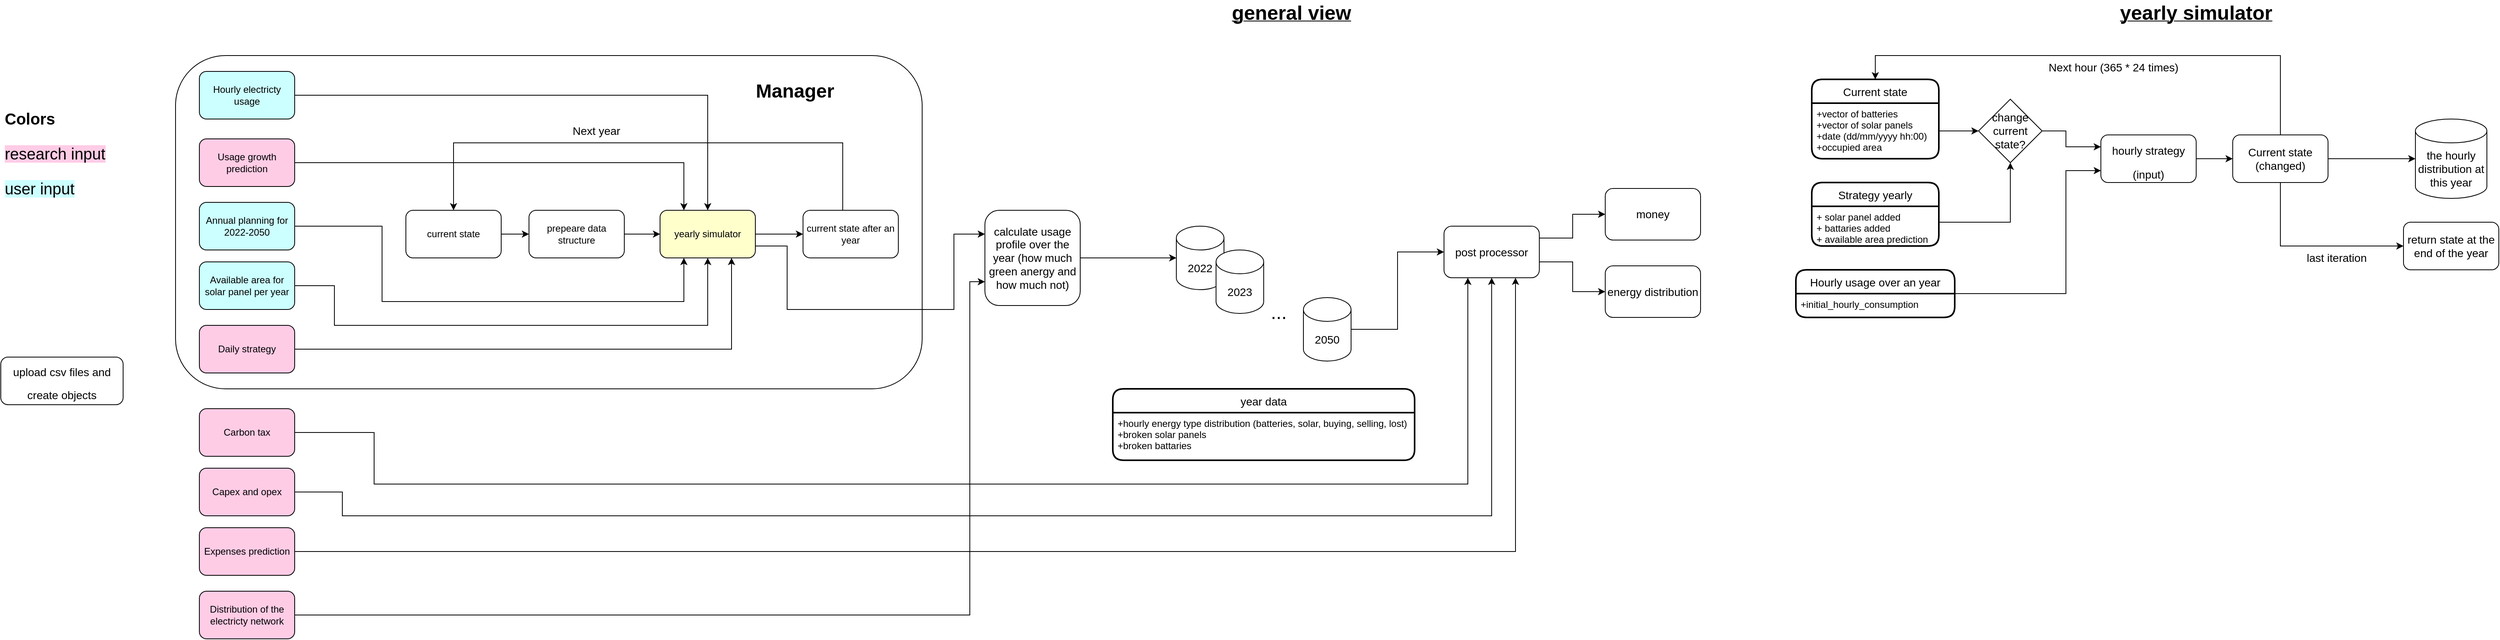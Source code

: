 <mxfile version="20.6.0" type="device"><diagram id="UhXmEF4lkKNBd5F0y1iQ" name="‫עמוד-1‬"><mxGraphModel dx="5321" dy="1216" grid="1" gridSize="10" guides="1" tooltips="1" connect="1" arrows="1" fold="1" page="1" pageScale="1" pageWidth="827" pageHeight="1169" math="0" shadow="0"><root><mxCell id="0"/><mxCell id="1" parent="0"/><mxCell id="jVOCyEp6Y8YruyY4rG1j-50" value="" style="rounded=1;whiteSpace=wrap;html=1;labelBackgroundColor=none;fontSize=14;fillColor=#FFFFFF;" vertex="1" parent="1"><mxGeometry x="-2130" y="110" width="940" height="420" as="geometry"/></mxCell><mxCell id="7aH5iSufLsPlJ_rYYU53-1" value="&lt;font style=&quot;font-size: 25px;&quot;&gt;yearly simulator&lt;/font&gt;" style="text;html=1;strokeColor=none;fillColor=none;align=center;verticalAlign=middle;whiteSpace=wrap;rounded=0;fontStyle=5" parent="1" vertex="1"><mxGeometry x="299" y="40" width="230" height="30" as="geometry"/></mxCell><mxCell id="7aH5iSufLsPlJ_rYYU53-17" value="Current state" style="swimlane;childLayout=stackLayout;horizontal=1;startSize=30;horizontalStack=0;rounded=1;fontSize=14;fontStyle=0;strokeWidth=2;resizeParent=0;resizeLast=1;shadow=0;dashed=0;align=center;" parent="1" vertex="1"><mxGeometry x="-70" y="140" width="160" height="100" as="geometry"/></mxCell><mxCell id="7aH5iSufLsPlJ_rYYU53-18" value="+vector of batteries&#10;+vector of solar panels&#10;+date (dd/mm/yyyy hh:00)&#10;+occupied area" style="align=left;strokeColor=none;fillColor=none;spacingLeft=4;fontSize=12;verticalAlign=top;resizable=0;rotatable=0;part=1;" parent="7aH5iSufLsPlJ_rYYU53-17" vertex="1"><mxGeometry y="30" width="160" height="70" as="geometry"/></mxCell><mxCell id="7aH5iSufLsPlJ_rYYU53-19" value="Hourly usage over an year" style="swimlane;childLayout=stackLayout;horizontal=1;startSize=30;horizontalStack=0;rounded=1;fontSize=14;fontStyle=0;strokeWidth=2;resizeParent=0;resizeLast=1;shadow=0;dashed=0;align=center;" parent="1" vertex="1"><mxGeometry x="-90" y="380" width="200" height="60" as="geometry"/></mxCell><mxCell id="7aH5iSufLsPlJ_rYYU53-20" value="+initial_hourly_consumption" style="align=left;strokeColor=none;fillColor=none;spacingLeft=4;fontSize=12;verticalAlign=top;resizable=0;rotatable=0;part=1;" parent="7aH5iSufLsPlJ_rYYU53-19" vertex="1"><mxGeometry y="30" width="200" height="30" as="geometry"/></mxCell><mxCell id="7aH5iSufLsPlJ_rYYU53-26" style="edgeStyle=orthogonalEdgeStyle;rounded=0;orthogonalLoop=1;jettySize=auto;html=1;exitX=1;exitY=0.5;exitDx=0;exitDy=0;fontSize=14;" parent="1" source="7aH5iSufLsPlJ_rYYU53-21" target="7aH5iSufLsPlJ_rYYU53-24" edge="1"><mxGeometry relative="1" as="geometry"/></mxCell><mxCell id="7aH5iSufLsPlJ_rYYU53-21" value="&lt;font style=&quot;font-size: 14px;&quot;&gt;hourly strategy (input)&lt;/font&gt;" style="rounded=1;whiteSpace=wrap;html=1;fontSize=25;" parent="1" vertex="1"><mxGeometry x="294" y="210" width="120" height="60" as="geometry"/></mxCell><mxCell id="7aH5iSufLsPlJ_rYYU53-27" style="edgeStyle=orthogonalEdgeStyle;rounded=0;orthogonalLoop=1;jettySize=auto;html=1;exitX=0.5;exitY=0;exitDx=0;exitDy=0;entryX=0.5;entryY=0;entryDx=0;entryDy=0;fontSize=14;startArrow=none;" parent="1" source="7aH5iSufLsPlJ_rYYU53-28" target="7aH5iSufLsPlJ_rYYU53-17" edge="1"><mxGeometry relative="1" as="geometry"><Array as="points"><mxPoint x="10" y="110"/></Array></mxGeometry></mxCell><mxCell id="7aH5iSufLsPlJ_rYYU53-31" style="edgeStyle=orthogonalEdgeStyle;rounded=0;orthogonalLoop=1;jettySize=auto;html=1;exitX=1;exitY=0.5;exitDx=0;exitDy=0;fontSize=14;" parent="1" source="7aH5iSufLsPlJ_rYYU53-24" target="7aH5iSufLsPlJ_rYYU53-30" edge="1"><mxGeometry relative="1" as="geometry"/></mxCell><mxCell id="7aH5iSufLsPlJ_rYYU53-34" style="edgeStyle=orthogonalEdgeStyle;rounded=0;orthogonalLoop=1;jettySize=auto;html=1;exitX=0.5;exitY=1;exitDx=0;exitDy=0;entryX=0;entryY=0.5;entryDx=0;entryDy=0;fontSize=14;" parent="1" source="7aH5iSufLsPlJ_rYYU53-24" target="7aH5iSufLsPlJ_rYYU53-32" edge="1"><mxGeometry relative="1" as="geometry"/></mxCell><mxCell id="7aH5iSufLsPlJ_rYYU53-24" value="Current state (changed)" style="rounded=1;whiteSpace=wrap;html=1;fontSize=14;" parent="1" vertex="1"><mxGeometry x="460" y="210" width="120" height="60" as="geometry"/></mxCell><mxCell id="7aH5iSufLsPlJ_rYYU53-28" value="Next hour (365 * 24 times)" style="text;html=1;strokeColor=none;fillColor=none;align=center;verticalAlign=middle;whiteSpace=wrap;rounded=0;fontSize=14;" parent="1" vertex="1"><mxGeometry x="220" y="110" width="180" height="30" as="geometry"/></mxCell><mxCell id="7aH5iSufLsPlJ_rYYU53-29" value="" style="edgeStyle=orthogonalEdgeStyle;rounded=0;orthogonalLoop=1;jettySize=auto;html=1;exitX=0.5;exitY=0;exitDx=0;exitDy=0;entryX=0.5;entryY=0;entryDx=0;entryDy=0;fontSize=14;endArrow=none;" parent="1" source="7aH5iSufLsPlJ_rYYU53-24" target="7aH5iSufLsPlJ_rYYU53-28" edge="1"><mxGeometry relative="1" as="geometry"><mxPoint x="520" y="210" as="sourcePoint"/><mxPoint x="130" y="140" as="targetPoint"/><Array as="points"><mxPoint x="520" y="110"/></Array></mxGeometry></mxCell><mxCell id="7aH5iSufLsPlJ_rYYU53-30" value="the hourly distribution at this year" style="shape=cylinder3;whiteSpace=wrap;html=1;boundedLbl=1;backgroundOutline=1;size=15;fontSize=14;" parent="1" vertex="1"><mxGeometry x="690" y="190" width="90" height="100" as="geometry"/></mxCell><mxCell id="7aH5iSufLsPlJ_rYYU53-32" value="return state at the end of the year" style="rounded=1;whiteSpace=wrap;html=1;fontSize=14;" parent="1" vertex="1"><mxGeometry x="675" y="320" width="120" height="60" as="geometry"/></mxCell><mxCell id="7aH5iSufLsPlJ_rYYU53-42" style="edgeStyle=orthogonalEdgeStyle;rounded=0;orthogonalLoop=1;jettySize=auto;html=1;exitX=1;exitY=0.5;exitDx=0;exitDy=0;entryX=0;entryY=0.25;entryDx=0;entryDy=0;fontSize=14;" parent="1" source="7aH5iSufLsPlJ_rYYU53-36" target="7aH5iSufLsPlJ_rYYU53-21" edge="1"><mxGeometry relative="1" as="geometry"><Array as="points"><mxPoint x="250" y="205"/><mxPoint x="250" y="225"/></Array></mxGeometry></mxCell><mxCell id="7aH5iSufLsPlJ_rYYU53-36" value="change current state?" style="rhombus;whiteSpace=wrap;html=1;fontSize=14;" parent="1" vertex="1"><mxGeometry x="140" y="165" width="80" height="80" as="geometry"/></mxCell><mxCell id="7aH5iSufLsPlJ_rYYU53-38" style="edgeStyle=orthogonalEdgeStyle;rounded=0;orthogonalLoop=1;jettySize=auto;html=1;exitX=1;exitY=0.5;exitDx=0;exitDy=0;entryX=0;entryY=0.5;entryDx=0;entryDy=0;fontSize=14;" parent="1" source="7aH5iSufLsPlJ_rYYU53-18" target="7aH5iSufLsPlJ_rYYU53-36" edge="1"><mxGeometry relative="1" as="geometry"/></mxCell><mxCell id="7aH5iSufLsPlJ_rYYU53-39" value="Strategy yearly" style="swimlane;childLayout=stackLayout;horizontal=1;startSize=30;horizontalStack=0;rounded=1;fontSize=14;fontStyle=0;strokeWidth=2;resizeParent=0;resizeLast=1;shadow=0;dashed=0;align=center;" parent="1" vertex="1"><mxGeometry x="-70" y="270" width="160" height="80" as="geometry"/></mxCell><mxCell id="7aH5iSufLsPlJ_rYYU53-40" value="+ solar panel added&#10;+ battaries added&#10;+ available area prediction" style="align=left;strokeColor=none;fillColor=none;spacingLeft=4;fontSize=12;verticalAlign=top;resizable=0;rotatable=0;part=1;" parent="7aH5iSufLsPlJ_rYYU53-39" vertex="1"><mxGeometry y="30" width="160" height="50" as="geometry"/></mxCell><mxCell id="7aH5iSufLsPlJ_rYYU53-41" style="edgeStyle=orthogonalEdgeStyle;rounded=0;orthogonalLoop=1;jettySize=auto;html=1;exitX=1;exitY=0.5;exitDx=0;exitDy=0;entryX=0.5;entryY=1;entryDx=0;entryDy=0;fontSize=14;" parent="1" source="7aH5iSufLsPlJ_rYYU53-40" target="7aH5iSufLsPlJ_rYYU53-36" edge="1"><mxGeometry relative="1" as="geometry"><Array as="points"><mxPoint x="90" y="320"/><mxPoint x="180" y="320"/></Array></mxGeometry></mxCell><mxCell id="7aH5iSufLsPlJ_rYYU53-43" style="edgeStyle=orthogonalEdgeStyle;rounded=0;orthogonalLoop=1;jettySize=auto;html=1;exitX=1;exitY=0.25;exitDx=0;exitDy=0;entryX=0;entryY=0.75;entryDx=0;entryDy=0;fontSize=14;" parent="1" source="7aH5iSufLsPlJ_rYYU53-20" target="7aH5iSufLsPlJ_rYYU53-21" edge="1"><mxGeometry relative="1" as="geometry"><Array as="points"><mxPoint x="110" y="410"/><mxPoint x="250" y="410"/><mxPoint x="250" y="255"/></Array></mxGeometry></mxCell><mxCell id="7aH5iSufLsPlJ_rYYU53-49" value="last iteration" style="text;html=1;strokeColor=none;fillColor=none;align=center;verticalAlign=middle;whiteSpace=wrap;rounded=0;fontSize=14;" parent="1" vertex="1"><mxGeometry x="541" y="350" width="100" height="30" as="geometry"/></mxCell><mxCell id="7aH5iSufLsPlJ_rYYU53-50" value="&lt;font style=&quot;font-size: 25px;&quot;&gt;general view&lt;/font&gt;" style="text;html=1;strokeColor=none;fillColor=none;align=center;verticalAlign=middle;whiteSpace=wrap;rounded=0;fontStyle=5" parent="1" vertex="1"><mxGeometry x="-840" y="40" width="230" height="30" as="geometry"/></mxCell><mxCell id="jVOCyEp6Y8YruyY4rG1j-20" style="edgeStyle=orthogonalEdgeStyle;rounded=0;orthogonalLoop=1;jettySize=auto;html=1;exitX=1;exitY=0.5;exitDx=0;exitDy=0;entryX=0;entryY=0.5;entryDx=0;entryDy=0;fontSize=20;" edge="1" parent="1" source="jVOCyEp6Y8YruyY4rG1j-1" target="jVOCyEp6Y8YruyY4rG1j-19"><mxGeometry relative="1" as="geometry"/></mxCell><mxCell id="jVOCyEp6Y8YruyY4rG1j-41" style="edgeStyle=orthogonalEdgeStyle;rounded=0;orthogonalLoop=1;jettySize=auto;html=1;exitX=1;exitY=0.75;exitDx=0;exitDy=0;entryX=0;entryY=0.25;entryDx=0;entryDy=0;fontSize=14;" edge="1" parent="1" source="jVOCyEp6Y8YruyY4rG1j-1" target="jVOCyEp6Y8YruyY4rG1j-36"><mxGeometry relative="1" as="geometry"><Array as="points"><mxPoint x="-1360" y="350"/><mxPoint x="-1360" y="430"/><mxPoint x="-1150" y="430"/><mxPoint x="-1150" y="335"/></Array></mxGeometry></mxCell><mxCell id="jVOCyEp6Y8YruyY4rG1j-1" value="yearly simulator" style="rounded=1;whiteSpace=wrap;html=1;fillColor=#FFFFCC;" vertex="1" parent="1"><mxGeometry x="-1520" y="305" width="120" height="60" as="geometry"/></mxCell><mxCell id="jVOCyEp6Y8YruyY4rG1j-48" style="edgeStyle=orthogonalEdgeStyle;rounded=0;orthogonalLoop=1;jettySize=auto;html=1;fontSize=14;" edge="1" parent="1" source="jVOCyEp6Y8YruyY4rG1j-3" target="jVOCyEp6Y8YruyY4rG1j-47"><mxGeometry relative="1" as="geometry"/></mxCell><mxCell id="jVOCyEp6Y8YruyY4rG1j-3" value="current state" style="rounded=1;whiteSpace=wrap;html=1;" vertex="1" parent="1"><mxGeometry x="-1840" y="305" width="120" height="60" as="geometry"/></mxCell><mxCell id="jVOCyEp6Y8YruyY4rG1j-17" style="edgeStyle=orthogonalEdgeStyle;rounded=0;orthogonalLoop=1;jettySize=auto;html=1;exitX=1;exitY=0.5;exitDx=0;exitDy=0;entryX=0.5;entryY=0;entryDx=0;entryDy=0;fontSize=20;" edge="1" parent="1" source="jVOCyEp6Y8YruyY4rG1j-6" target="jVOCyEp6Y8YruyY4rG1j-1"><mxGeometry relative="1" as="geometry"/></mxCell><mxCell id="jVOCyEp6Y8YruyY4rG1j-6" value="Hourly electricty usage" style="rounded=1;whiteSpace=wrap;html=1;fillColor=#CCFFFF;" vertex="1" parent="1"><mxGeometry x="-2100" y="130" width="120" height="60" as="geometry"/></mxCell><mxCell id="jVOCyEp6Y8YruyY4rG1j-35" style="edgeStyle=orthogonalEdgeStyle;rounded=0;orthogonalLoop=1;jettySize=auto;html=1;entryX=0.25;entryY=0;entryDx=0;entryDy=0;fontSize=14;" edge="1" parent="1" source="jVOCyEp6Y8YruyY4rG1j-7" target="jVOCyEp6Y8YruyY4rG1j-1"><mxGeometry relative="1" as="geometry"/></mxCell><mxCell id="jVOCyEp6Y8YruyY4rG1j-7" value="Usage growth prediction" style="rounded=1;whiteSpace=wrap;html=1;fillColor=#FFCCE6;" vertex="1" parent="1"><mxGeometry x="-2100" y="215" width="120" height="60" as="geometry"/></mxCell><mxCell id="jVOCyEp6Y8YruyY4rG1j-30" style="edgeStyle=orthogonalEdgeStyle;rounded=0;orthogonalLoop=1;jettySize=auto;html=1;entryX=0.25;entryY=1;entryDx=0;entryDy=0;fontSize=14;" edge="1" parent="1" source="jVOCyEp6Y8YruyY4rG1j-8" target="jVOCyEp6Y8YruyY4rG1j-1"><mxGeometry relative="1" as="geometry"><Array as="points"><mxPoint x="-1870" y="325"/><mxPoint x="-1870" y="420"/><mxPoint x="-1490" y="420"/></Array></mxGeometry></mxCell><mxCell id="jVOCyEp6Y8YruyY4rG1j-8" value="Annual planning for 2022-2050" style="rounded=1;whiteSpace=wrap;html=1;fillColor=#CCFFFF;" vertex="1" parent="1"><mxGeometry x="-2100" y="295" width="120" height="60" as="geometry"/></mxCell><mxCell id="jVOCyEp6Y8YruyY4rG1j-32" style="edgeStyle=orthogonalEdgeStyle;rounded=0;orthogonalLoop=1;jettySize=auto;html=1;entryX=0.5;entryY=1;entryDx=0;entryDy=0;fontSize=14;" edge="1" parent="1" source="jVOCyEp6Y8YruyY4rG1j-9" target="jVOCyEp6Y8YruyY4rG1j-1"><mxGeometry relative="1" as="geometry"><Array as="points"><mxPoint x="-1930" y="400"/><mxPoint x="-1930" y="450"/><mxPoint x="-1460" y="450"/></Array></mxGeometry></mxCell><mxCell id="jVOCyEp6Y8YruyY4rG1j-9" value="Available area for solar panel per year" style="rounded=1;whiteSpace=wrap;html=1;fillColor=#CCFFFF;" vertex="1" parent="1"><mxGeometry x="-2100" y="370" width="120" height="60" as="geometry"/></mxCell><mxCell id="jVOCyEp6Y8YruyY4rG1j-31" style="edgeStyle=orthogonalEdgeStyle;rounded=0;orthogonalLoop=1;jettySize=auto;html=1;entryX=0.75;entryY=1;entryDx=0;entryDy=0;fontSize=14;" edge="1" parent="1" source="jVOCyEp6Y8YruyY4rG1j-10" target="jVOCyEp6Y8YruyY4rG1j-1"><mxGeometry relative="1" as="geometry"/></mxCell><mxCell id="jVOCyEp6Y8YruyY4rG1j-10" value="Daily strategy" style="rounded=1;whiteSpace=wrap;html=1;fillColor=#FFCCE6;" vertex="1" parent="1"><mxGeometry x="-2100" y="450" width="120" height="60" as="geometry"/></mxCell><mxCell id="jVOCyEp6Y8YruyY4rG1j-68" style="edgeStyle=orthogonalEdgeStyle;rounded=0;orthogonalLoop=1;jettySize=auto;html=1;entryX=0.25;entryY=1;entryDx=0;entryDy=0;fontSize=14;" edge="1" parent="1" source="jVOCyEp6Y8YruyY4rG1j-11" target="jVOCyEp6Y8YruyY4rG1j-66"><mxGeometry relative="1" as="geometry"><Array as="points"><mxPoint x="-1880" y="585"/><mxPoint x="-1880" y="650"/><mxPoint x="-503" y="650"/></Array></mxGeometry></mxCell><mxCell id="jVOCyEp6Y8YruyY4rG1j-11" value="Carbon tax" style="rounded=1;whiteSpace=wrap;html=1;fillColor=#FFCCE6;" vertex="1" parent="1"><mxGeometry x="-2100" y="555" width="120" height="60" as="geometry"/></mxCell><mxCell id="jVOCyEp6Y8YruyY4rG1j-69" style="edgeStyle=orthogonalEdgeStyle;rounded=0;orthogonalLoop=1;jettySize=auto;html=1;fontSize=14;" edge="1" parent="1" source="jVOCyEp6Y8YruyY4rG1j-12" target="jVOCyEp6Y8YruyY4rG1j-66"><mxGeometry relative="1" as="geometry"><Array as="points"><mxPoint x="-1920" y="660"/><mxPoint x="-1920" y="690"/><mxPoint x="-473" y="690"/></Array></mxGeometry></mxCell><mxCell id="jVOCyEp6Y8YruyY4rG1j-12" value="Capex and opex" style="rounded=1;whiteSpace=wrap;html=1;fillColor=#FFCCE6;" vertex="1" parent="1"><mxGeometry x="-2100" y="630" width="120" height="60" as="geometry"/></mxCell><mxCell id="jVOCyEp6Y8YruyY4rG1j-70" style="edgeStyle=orthogonalEdgeStyle;rounded=0;orthogonalLoop=1;jettySize=auto;html=1;entryX=0.75;entryY=1;entryDx=0;entryDy=0;fontSize=14;" edge="1" parent="1" source="jVOCyEp6Y8YruyY4rG1j-13" target="jVOCyEp6Y8YruyY4rG1j-66"><mxGeometry relative="1" as="geometry"/></mxCell><mxCell id="jVOCyEp6Y8YruyY4rG1j-13" value="Expenses prediction" style="rounded=1;whiteSpace=wrap;html=1;fillColor=#FFCCE6;" vertex="1" parent="1"><mxGeometry x="-2100" y="705" width="120" height="60" as="geometry"/></mxCell><mxCell id="jVOCyEp6Y8YruyY4rG1j-37" style="edgeStyle=orthogonalEdgeStyle;rounded=0;orthogonalLoop=1;jettySize=auto;html=1;entryX=0;entryY=0.75;entryDx=0;entryDy=0;fontSize=14;" edge="1" parent="1" source="jVOCyEp6Y8YruyY4rG1j-14" target="jVOCyEp6Y8YruyY4rG1j-36"><mxGeometry relative="1" as="geometry"><Array as="points"><mxPoint x="-1130" y="815"/><mxPoint x="-1130" y="395"/></Array></mxGeometry></mxCell><mxCell id="jVOCyEp6Y8YruyY4rG1j-14" value="Distribution of the electricty network" style="rounded=1;whiteSpace=wrap;html=1;fillColor=#FFCCE6;" vertex="1" parent="1"><mxGeometry x="-2100" y="785" width="120" height="60" as="geometry"/></mxCell><mxCell id="jVOCyEp6Y8YruyY4rG1j-15" value="&lt;h1 style=&quot;font-size: 20px;&quot;&gt;&lt;font style=&quot;font-size: 20px;&quot;&gt;Colors&lt;/font&gt;&lt;/h1&gt;&lt;p style=&quot;font-size: 20px;&quot;&gt;&lt;span style=&quot;background-color: rgb(255, 204, 230);&quot;&gt;&lt;font style=&quot;font-size: 20px;&quot;&gt;research input&lt;/font&gt;&lt;/span&gt;&lt;/p&gt;&lt;p style=&quot;font-size: 20px;&quot;&gt;&lt;span style=&quot;background-color: rgb(204, 255, 255);&quot;&gt;&lt;font style=&quot;font-size: 20px;&quot;&gt;user input&lt;/font&gt;&lt;/span&gt;&lt;/p&gt;&lt;p style=&quot;font-size: 20px;&quot;&gt;&lt;span style=&quot;background-color: rgb(255, 204, 230);&quot;&gt;&lt;br&gt;&lt;/span&gt;&lt;/p&gt;" style="text;html=1;strokeColor=none;fillColor=none;spacing=5;spacingTop=-20;whiteSpace=wrap;overflow=hidden;rounded=0;" vertex="1" parent="1"><mxGeometry x="-2350" y="175" width="190" height="120" as="geometry"/></mxCell><mxCell id="jVOCyEp6Y8YruyY4rG1j-21" style="edgeStyle=orthogonalEdgeStyle;rounded=0;orthogonalLoop=1;jettySize=auto;html=1;entryX=0.5;entryY=0;entryDx=0;entryDy=0;fontSize=20;" edge="1" parent="1" source="jVOCyEp6Y8YruyY4rG1j-19" target="jVOCyEp6Y8YruyY4rG1j-3"><mxGeometry relative="1" as="geometry"><Array as="points"><mxPoint x="-1290" y="220"/><mxPoint x="-1780" y="220"/></Array></mxGeometry></mxCell><mxCell id="jVOCyEp6Y8YruyY4rG1j-19" value="current state after an year" style="rounded=1;whiteSpace=wrap;html=1;" vertex="1" parent="1"><mxGeometry x="-1340" y="305" width="120" height="60" as="geometry"/></mxCell><mxCell id="jVOCyEp6Y8YruyY4rG1j-24" value="Next year" style="text;html=1;align=center;verticalAlign=middle;whiteSpace=wrap;rounded=0;labelBackgroundColor=none;fontSize=14;" vertex="1" parent="1"><mxGeometry x="-1650" y="190" width="100" height="30" as="geometry"/></mxCell><mxCell id="jVOCyEp6Y8YruyY4rG1j-25" value="2022" style="shape=cylinder3;whiteSpace=wrap;html=1;boundedLbl=1;backgroundOutline=1;size=15;labelBackgroundColor=none;fontSize=14;fillColor=#FFFFFF;" vertex="1" parent="1"><mxGeometry x="-870" y="325" width="60" height="80" as="geometry"/></mxCell><mxCell id="jVOCyEp6Y8YruyY4rG1j-67" style="edgeStyle=orthogonalEdgeStyle;rounded=0;orthogonalLoop=1;jettySize=auto;html=1;entryX=0;entryY=0.5;entryDx=0;entryDy=0;fontSize=14;" edge="1" parent="1" source="jVOCyEp6Y8YruyY4rG1j-27" target="jVOCyEp6Y8YruyY4rG1j-66"><mxGeometry relative="1" as="geometry"/></mxCell><mxCell id="jVOCyEp6Y8YruyY4rG1j-27" value="2050" style="shape=cylinder3;whiteSpace=wrap;html=1;boundedLbl=1;backgroundOutline=1;size=15;labelBackgroundColor=none;fontSize=14;fillColor=#FFFFFF;" vertex="1" parent="1"><mxGeometry x="-710" y="415" width="60" height="80" as="geometry"/></mxCell><mxCell id="jVOCyEp6Y8YruyY4rG1j-26" value="2023" style="shape=cylinder3;whiteSpace=wrap;html=1;boundedLbl=1;backgroundOutline=1;size=15;labelBackgroundColor=none;fontSize=14;fillColor=#FFFFFF;" vertex="1" parent="1"><mxGeometry x="-820" y="355" width="60" height="80" as="geometry"/></mxCell><mxCell id="jVOCyEp6Y8YruyY4rG1j-42" style="edgeStyle=orthogonalEdgeStyle;rounded=0;orthogonalLoop=1;jettySize=auto;html=1;entryX=0;entryY=0.5;entryDx=0;entryDy=0;entryPerimeter=0;fontSize=14;" edge="1" parent="1" source="jVOCyEp6Y8YruyY4rG1j-36" target="jVOCyEp6Y8YruyY4rG1j-25"><mxGeometry relative="1" as="geometry"/></mxCell><mxCell id="jVOCyEp6Y8YruyY4rG1j-36" value="calculate usage profile over the year (how much green anergy and how much not)" style="rounded=1;whiteSpace=wrap;html=1;labelBackgroundColor=none;fontSize=14;fillColor=#FFFFFF;" vertex="1" parent="1"><mxGeometry x="-1111" y="305" width="120" height="120" as="geometry"/></mxCell><mxCell id="jVOCyEp6Y8YruyY4rG1j-44" value="&lt;font style=&quot;font-size: 24px;&quot;&gt;...&lt;/font&gt;" style="text;html=1;strokeColor=none;fillColor=none;align=center;verticalAlign=middle;whiteSpace=wrap;rounded=0;labelBackgroundColor=none;fontSize=14;" vertex="1" parent="1"><mxGeometry x="-771" y="419" width="60" height="30" as="geometry"/></mxCell><mxCell id="jVOCyEp6Y8YruyY4rG1j-49" style="edgeStyle=orthogonalEdgeStyle;rounded=0;orthogonalLoop=1;jettySize=auto;html=1;fontSize=14;" edge="1" parent="1" source="jVOCyEp6Y8YruyY4rG1j-47" target="jVOCyEp6Y8YruyY4rG1j-1"><mxGeometry relative="1" as="geometry"/></mxCell><mxCell id="jVOCyEp6Y8YruyY4rG1j-47" value="prepeare data structure" style="rounded=1;whiteSpace=wrap;html=1;" vertex="1" parent="1"><mxGeometry x="-1685" y="305" width="120" height="60" as="geometry"/></mxCell><mxCell id="jVOCyEp6Y8YruyY4rG1j-56" value="&lt;font style=&quot;font-size: 24px;&quot;&gt;&lt;b&gt;Manager&lt;/b&gt;&lt;/font&gt;" style="text;html=1;strokeColor=none;fillColor=none;align=center;verticalAlign=middle;whiteSpace=wrap;rounded=0;labelBackgroundColor=none;fontSize=14;" vertex="1" parent="1"><mxGeometry x="-1380" y="140" width="60" height="30" as="geometry"/></mxCell><mxCell id="jVOCyEp6Y8YruyY4rG1j-57" value="&lt;font style=&quot;font-size: 14px;&quot;&gt;upload csv files and create objects&lt;/font&gt;" style="rounded=1;whiteSpace=wrap;html=1;labelBackgroundColor=none;fontSize=24;fillColor=#FFFFFF;" vertex="1" parent="1"><mxGeometry x="-2350" y="490" width="154" height="60" as="geometry"/></mxCell><mxCell id="jVOCyEp6Y8YruyY4rG1j-58" value="year data" style="swimlane;childLayout=stackLayout;horizontal=1;startSize=30;horizontalStack=0;rounded=1;fontSize=14;fontStyle=0;strokeWidth=2;resizeParent=0;resizeLast=1;shadow=0;dashed=0;align=center;" vertex="1" parent="1"><mxGeometry x="-950" y="530" width="380" height="90" as="geometry"/></mxCell><mxCell id="jVOCyEp6Y8YruyY4rG1j-59" value="+hourly energy type distribution (batteries, solar, buying, selling, lost)&#10;+broken solar panels&#10;+broken battaries" style="align=left;strokeColor=none;fillColor=none;spacingLeft=4;fontSize=12;verticalAlign=top;resizable=0;rotatable=0;part=1;" vertex="1" parent="jVOCyEp6Y8YruyY4rG1j-58"><mxGeometry y="30" width="380" height="60" as="geometry"/></mxCell><mxCell id="jVOCyEp6Y8YruyY4rG1j-74" style="edgeStyle=orthogonalEdgeStyle;rounded=0;orthogonalLoop=1;jettySize=auto;html=1;entryX=0;entryY=0.5;entryDx=0;entryDy=0;fontSize=14;" edge="1" parent="1" source="jVOCyEp6Y8YruyY4rG1j-66" target="jVOCyEp6Y8YruyY4rG1j-71"><mxGeometry relative="1" as="geometry"><Array as="points"><mxPoint x="-371" y="340"/><mxPoint x="-371" y="310"/></Array></mxGeometry></mxCell><mxCell id="jVOCyEp6Y8YruyY4rG1j-75" style="edgeStyle=orthogonalEdgeStyle;rounded=0;orthogonalLoop=1;jettySize=auto;html=1;entryX=0;entryY=0.5;entryDx=0;entryDy=0;fontSize=14;" edge="1" parent="1" source="jVOCyEp6Y8YruyY4rG1j-66" target="jVOCyEp6Y8YruyY4rG1j-72"><mxGeometry relative="1" as="geometry"><Array as="points"><mxPoint x="-371" y="370"/><mxPoint x="-371" y="408"/></Array></mxGeometry></mxCell><mxCell id="jVOCyEp6Y8YruyY4rG1j-66" value="post processor" style="rounded=1;whiteSpace=wrap;html=1;labelBackgroundColor=none;fontSize=14;fillColor=#FFFFFF;" vertex="1" parent="1"><mxGeometry x="-533" y="325" width="120" height="65" as="geometry"/></mxCell><mxCell id="jVOCyEp6Y8YruyY4rG1j-71" value="money" style="rounded=1;whiteSpace=wrap;html=1;labelBackgroundColor=none;fontSize=14;fillColor=#FFFFFF;" vertex="1" parent="1"><mxGeometry x="-330" y="277.5" width="120" height="65" as="geometry"/></mxCell><mxCell id="jVOCyEp6Y8YruyY4rG1j-72" value="energy distribution" style="rounded=1;whiteSpace=wrap;html=1;labelBackgroundColor=none;fontSize=14;fillColor=#FFFFFF;" vertex="1" parent="1"><mxGeometry x="-330" y="375" width="120" height="65" as="geometry"/></mxCell></root></mxGraphModel></diagram></mxfile>